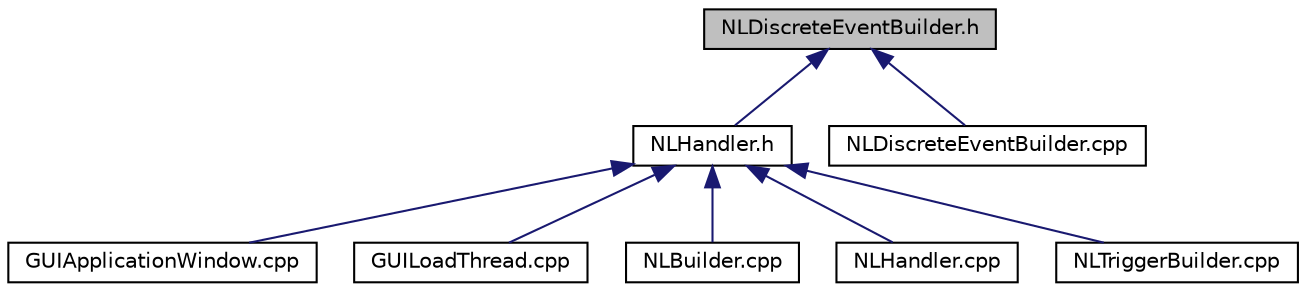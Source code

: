 digraph "NLDiscreteEventBuilder.h"
{
  edge [fontname="Helvetica",fontsize="10",labelfontname="Helvetica",labelfontsize="10"];
  node [fontname="Helvetica",fontsize="10",shape=record];
  Node30 [label="NLDiscreteEventBuilder.h",height=0.2,width=0.4,color="black", fillcolor="grey75", style="filled", fontcolor="black"];
  Node30 -> Node31 [dir="back",color="midnightblue",fontsize="10",style="solid",fontname="Helvetica"];
  Node31 [label="NLHandler.h",height=0.2,width=0.4,color="black", fillcolor="white", style="filled",URL="$d7/d33/_n_l_handler_8h.html"];
  Node31 -> Node32 [dir="back",color="midnightblue",fontsize="10",style="solid",fontname="Helvetica"];
  Node32 [label="GUIApplicationWindow.cpp",height=0.2,width=0.4,color="black", fillcolor="white", style="filled",URL="$d6/de8/_g_u_i_application_window_8cpp.html"];
  Node31 -> Node33 [dir="back",color="midnightblue",fontsize="10",style="solid",fontname="Helvetica"];
  Node33 [label="GUILoadThread.cpp",height=0.2,width=0.4,color="black", fillcolor="white", style="filled",URL="$d6/dec/_g_u_i_load_thread_8cpp.html"];
  Node31 -> Node34 [dir="back",color="midnightblue",fontsize="10",style="solid",fontname="Helvetica"];
  Node34 [label="NLBuilder.cpp",height=0.2,width=0.4,color="black", fillcolor="white", style="filled",URL="$df/d38/_n_l_builder_8cpp.html"];
  Node31 -> Node35 [dir="back",color="midnightblue",fontsize="10",style="solid",fontname="Helvetica"];
  Node35 [label="NLHandler.cpp",height=0.2,width=0.4,color="black", fillcolor="white", style="filled",URL="$d1/d34/_n_l_handler_8cpp.html"];
  Node31 -> Node36 [dir="back",color="midnightblue",fontsize="10",style="solid",fontname="Helvetica"];
  Node36 [label="NLTriggerBuilder.cpp",height=0.2,width=0.4,color="black", fillcolor="white", style="filled",URL="$d1/dbc/_n_l_trigger_builder_8cpp.html"];
  Node30 -> Node37 [dir="back",color="midnightblue",fontsize="10",style="solid",fontname="Helvetica"];
  Node37 [label="NLDiscreteEventBuilder.cpp",height=0.2,width=0.4,color="black", fillcolor="white", style="filled",URL="$d2/d1b/_n_l_discrete_event_builder_8cpp.html"];
}
